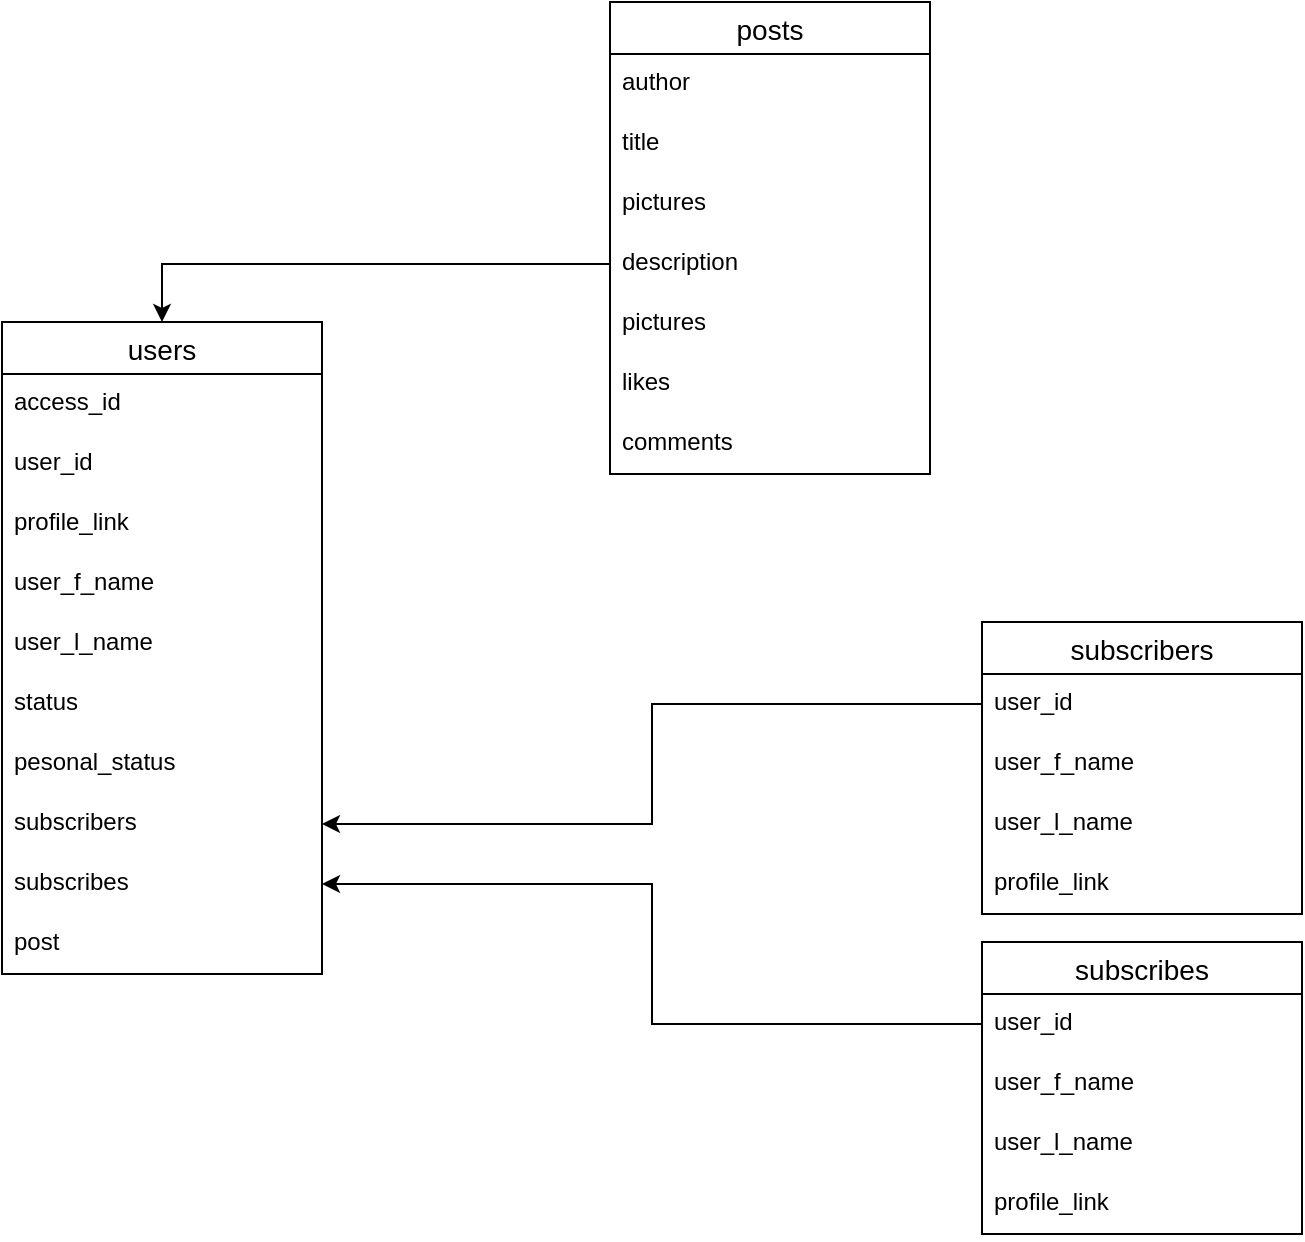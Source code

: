<mxfile version="20.1.1" type="github">
  <diagram id="mtD3_fo9CxhAtq568jYo" name="Page-1">
    <mxGraphModel dx="1422" dy="762" grid="1" gridSize="10" guides="1" tooltips="1" connect="1" arrows="1" fold="1" page="1" pageScale="1" pageWidth="827" pageHeight="1169" math="0" shadow="0">
      <root>
        <mxCell id="0" />
        <mxCell id="1" parent="0" />
        <mxCell id="0FbEJORKFNZ07Pgh-AJ2-14" value="users" style="swimlane;fontStyle=0;childLayout=stackLayout;horizontal=1;startSize=26;horizontalStack=0;resizeParent=1;resizeParentMax=0;resizeLast=0;collapsible=1;marginBottom=0;align=center;fontSize=14;strokeColor=default;" vertex="1" parent="1">
          <mxGeometry x="110" y="180" width="160" height="326" as="geometry" />
        </mxCell>
        <mxCell id="0FbEJORKFNZ07Pgh-AJ2-15" value="access_id" style="text;strokeColor=none;fillColor=none;spacingLeft=4;spacingRight=4;overflow=hidden;rotatable=0;points=[[0,0.5],[1,0.5]];portConstraint=eastwest;fontSize=12;" vertex="1" parent="0FbEJORKFNZ07Pgh-AJ2-14">
          <mxGeometry y="26" width="160" height="30" as="geometry" />
        </mxCell>
        <mxCell id="0FbEJORKFNZ07Pgh-AJ2-56" value="user_id" style="text;strokeColor=none;fillColor=none;spacingLeft=4;spacingRight=4;overflow=hidden;rotatable=0;points=[[0,0.5],[1,0.5]];portConstraint=eastwest;fontSize=12;" vertex="1" parent="0FbEJORKFNZ07Pgh-AJ2-14">
          <mxGeometry y="56" width="160" height="30" as="geometry" />
        </mxCell>
        <mxCell id="0FbEJORKFNZ07Pgh-AJ2-59" value="profile_link" style="text;strokeColor=none;fillColor=none;spacingLeft=4;spacingRight=4;overflow=hidden;rotatable=0;points=[[0,0.5],[1,0.5]];portConstraint=eastwest;fontSize=12;" vertex="1" parent="0FbEJORKFNZ07Pgh-AJ2-14">
          <mxGeometry y="86" width="160" height="30" as="geometry" />
        </mxCell>
        <mxCell id="0FbEJORKFNZ07Pgh-AJ2-16" value="user_f_name" style="text;strokeColor=none;fillColor=none;spacingLeft=4;spacingRight=4;overflow=hidden;rotatable=0;points=[[0,0.5],[1,0.5]];portConstraint=eastwest;fontSize=12;" vertex="1" parent="0FbEJORKFNZ07Pgh-AJ2-14">
          <mxGeometry y="116" width="160" height="30" as="geometry" />
        </mxCell>
        <mxCell id="0FbEJORKFNZ07Pgh-AJ2-17" value="user_l_name" style="text;strokeColor=none;fillColor=none;spacingLeft=4;spacingRight=4;overflow=hidden;rotatable=0;points=[[0,0.5],[1,0.5]];portConstraint=eastwest;fontSize=12;" vertex="1" parent="0FbEJORKFNZ07Pgh-AJ2-14">
          <mxGeometry y="146" width="160" height="30" as="geometry" />
        </mxCell>
        <mxCell id="0FbEJORKFNZ07Pgh-AJ2-21" value="status" style="text;strokeColor=none;fillColor=none;spacingLeft=4;spacingRight=4;overflow=hidden;rotatable=0;points=[[0,0.5],[1,0.5]];portConstraint=eastwest;fontSize=12;" vertex="1" parent="0FbEJORKFNZ07Pgh-AJ2-14">
          <mxGeometry y="176" width="160" height="30" as="geometry" />
        </mxCell>
        <mxCell id="0FbEJORKFNZ07Pgh-AJ2-22" value="pesonal_status" style="text;strokeColor=none;fillColor=none;spacingLeft=4;spacingRight=4;overflow=hidden;rotatable=0;points=[[0,0.5],[1,0.5]];portConstraint=eastwest;fontSize=12;" vertex="1" parent="0FbEJORKFNZ07Pgh-AJ2-14">
          <mxGeometry y="206" width="160" height="30" as="geometry" />
        </mxCell>
        <mxCell id="0FbEJORKFNZ07Pgh-AJ2-18" value="subscribers" style="text;strokeColor=none;fillColor=none;spacingLeft=4;spacingRight=4;overflow=hidden;rotatable=0;points=[[0,0.5],[1,0.5]];portConstraint=eastwest;fontSize=12;" vertex="1" parent="0FbEJORKFNZ07Pgh-AJ2-14">
          <mxGeometry y="236" width="160" height="30" as="geometry" />
        </mxCell>
        <mxCell id="0FbEJORKFNZ07Pgh-AJ2-19" value="subscribes" style="text;strokeColor=none;fillColor=none;spacingLeft=4;spacingRight=4;overflow=hidden;rotatable=0;points=[[0,0.5],[1,0.5]];portConstraint=eastwest;fontSize=12;" vertex="1" parent="0FbEJORKFNZ07Pgh-AJ2-14">
          <mxGeometry y="266" width="160" height="30" as="geometry" />
        </mxCell>
        <mxCell id="0FbEJORKFNZ07Pgh-AJ2-20" value="post" style="text;strokeColor=none;fillColor=none;spacingLeft=4;spacingRight=4;overflow=hidden;rotatable=0;points=[[0,0.5],[1,0.5]];portConstraint=eastwest;fontSize=12;" vertex="1" parent="0FbEJORKFNZ07Pgh-AJ2-14">
          <mxGeometry y="296" width="160" height="30" as="geometry" />
        </mxCell>
        <mxCell id="0FbEJORKFNZ07Pgh-AJ2-25" value="posts" style="swimlane;fontStyle=0;childLayout=stackLayout;horizontal=1;startSize=26;horizontalStack=0;resizeParent=1;resizeParentMax=0;resizeLast=0;collapsible=1;marginBottom=0;align=center;fontSize=14;strokeColor=default;" vertex="1" parent="1">
          <mxGeometry x="414" y="20" width="160" height="236" as="geometry" />
        </mxCell>
        <mxCell id="0FbEJORKFNZ07Pgh-AJ2-29" value="author" style="text;strokeColor=none;fillColor=none;spacingLeft=4;spacingRight=4;overflow=hidden;rotatable=0;points=[[0,0.5],[1,0.5]];portConstraint=eastwest;fontSize=12;" vertex="1" parent="0FbEJORKFNZ07Pgh-AJ2-25">
          <mxGeometry y="26" width="160" height="30" as="geometry" />
        </mxCell>
        <mxCell id="0FbEJORKFNZ07Pgh-AJ2-26" value="title" style="text;strokeColor=none;fillColor=none;spacingLeft=4;spacingRight=4;overflow=hidden;rotatable=0;points=[[0,0.5],[1,0.5]];portConstraint=eastwest;fontSize=12;" vertex="1" parent="0FbEJORKFNZ07Pgh-AJ2-25">
          <mxGeometry y="56" width="160" height="30" as="geometry" />
        </mxCell>
        <mxCell id="0FbEJORKFNZ07Pgh-AJ2-28" value="pictures" style="text;strokeColor=none;fillColor=none;spacingLeft=4;spacingRight=4;overflow=hidden;rotatable=0;points=[[0,0.5],[1,0.5]];portConstraint=eastwest;fontSize=12;" vertex="1" parent="0FbEJORKFNZ07Pgh-AJ2-25">
          <mxGeometry y="86" width="160" height="30" as="geometry" />
        </mxCell>
        <mxCell id="0FbEJORKFNZ07Pgh-AJ2-27" value="description" style="text;strokeColor=none;fillColor=none;spacingLeft=4;spacingRight=4;overflow=hidden;rotatable=0;points=[[0,0.5],[1,0.5]];portConstraint=eastwest;fontSize=12;" vertex="1" parent="0FbEJORKFNZ07Pgh-AJ2-25">
          <mxGeometry y="116" width="160" height="30" as="geometry" />
        </mxCell>
        <mxCell id="0FbEJORKFNZ07Pgh-AJ2-30" value="pictures" style="text;strokeColor=none;fillColor=none;spacingLeft=4;spacingRight=4;overflow=hidden;rotatable=0;points=[[0,0.5],[1,0.5]];portConstraint=eastwest;fontSize=12;" vertex="1" parent="0FbEJORKFNZ07Pgh-AJ2-25">
          <mxGeometry y="146" width="160" height="30" as="geometry" />
        </mxCell>
        <mxCell id="0FbEJORKFNZ07Pgh-AJ2-31" value="likes" style="text;strokeColor=none;fillColor=none;spacingLeft=4;spacingRight=4;overflow=hidden;rotatable=0;points=[[0,0.5],[1,0.5]];portConstraint=eastwest;fontSize=12;" vertex="1" parent="0FbEJORKFNZ07Pgh-AJ2-25">
          <mxGeometry y="176" width="160" height="30" as="geometry" />
        </mxCell>
        <mxCell id="0FbEJORKFNZ07Pgh-AJ2-32" value="comments" style="text;strokeColor=none;fillColor=none;spacingLeft=4;spacingRight=4;overflow=hidden;rotatable=0;points=[[0,0.5],[1,0.5]];portConstraint=eastwest;fontSize=12;" vertex="1" parent="0FbEJORKFNZ07Pgh-AJ2-25">
          <mxGeometry y="206" width="160" height="30" as="geometry" />
        </mxCell>
        <mxCell id="0FbEJORKFNZ07Pgh-AJ2-35" value="subscribes" style="swimlane;fontStyle=0;childLayout=stackLayout;horizontal=1;startSize=26;horizontalStack=0;resizeParent=1;resizeParentMax=0;resizeLast=0;collapsible=1;marginBottom=0;align=center;fontSize=14;strokeColor=default;" vertex="1" parent="1">
          <mxGeometry x="600" y="490" width="160" height="146" as="geometry" />
        </mxCell>
        <mxCell id="0FbEJORKFNZ07Pgh-AJ2-36" value="user_id" style="text;strokeColor=none;fillColor=none;spacingLeft=4;spacingRight=4;overflow=hidden;rotatable=0;points=[[0,0.5],[1,0.5]];portConstraint=eastwest;fontSize=12;" vertex="1" parent="0FbEJORKFNZ07Pgh-AJ2-35">
          <mxGeometry y="26" width="160" height="30" as="geometry" />
        </mxCell>
        <mxCell id="0FbEJORKFNZ07Pgh-AJ2-40" value="user_f_name" style="text;strokeColor=none;fillColor=none;spacingLeft=4;spacingRight=4;overflow=hidden;rotatable=0;points=[[0,0.5],[1,0.5]];portConstraint=eastwest;fontSize=12;" vertex="1" parent="0FbEJORKFNZ07Pgh-AJ2-35">
          <mxGeometry y="56" width="160" height="30" as="geometry" />
        </mxCell>
        <mxCell id="0FbEJORKFNZ07Pgh-AJ2-41" value="user_l_name" style="text;strokeColor=none;fillColor=none;spacingLeft=4;spacingRight=4;overflow=hidden;rotatable=0;points=[[0,0.5],[1,0.5]];portConstraint=eastwest;fontSize=12;" vertex="1" parent="0FbEJORKFNZ07Pgh-AJ2-35">
          <mxGeometry y="86" width="160" height="30" as="geometry" />
        </mxCell>
        <mxCell id="0FbEJORKFNZ07Pgh-AJ2-57" value="profile_link" style="text;strokeColor=none;fillColor=none;spacingLeft=4;spacingRight=4;overflow=hidden;rotatable=0;points=[[0,0.5],[1,0.5]];portConstraint=eastwest;fontSize=12;" vertex="1" parent="0FbEJORKFNZ07Pgh-AJ2-35">
          <mxGeometry y="116" width="160" height="30" as="geometry" />
        </mxCell>
        <mxCell id="0FbEJORKFNZ07Pgh-AJ2-44" style="edgeStyle=orthogonalEdgeStyle;rounded=0;orthogonalLoop=1;jettySize=auto;html=1;exitX=0;exitY=0.5;exitDx=0;exitDy=0;entryX=0.5;entryY=0;entryDx=0;entryDy=0;" edge="1" parent="1" source="0FbEJORKFNZ07Pgh-AJ2-27" target="0FbEJORKFNZ07Pgh-AJ2-14">
          <mxGeometry relative="1" as="geometry" />
        </mxCell>
        <mxCell id="0FbEJORKFNZ07Pgh-AJ2-60" style="edgeStyle=orthogonalEdgeStyle;rounded=0;orthogonalLoop=1;jettySize=auto;html=1;exitX=0;exitY=0.5;exitDx=0;exitDy=0;entryX=1;entryY=0.5;entryDx=0;entryDy=0;" edge="1" parent="1" source="0FbEJORKFNZ07Pgh-AJ2-36" target="0FbEJORKFNZ07Pgh-AJ2-19">
          <mxGeometry relative="1" as="geometry" />
        </mxCell>
        <mxCell id="0FbEJORKFNZ07Pgh-AJ2-61" value="subscribers" style="swimlane;fontStyle=0;childLayout=stackLayout;horizontal=1;startSize=26;horizontalStack=0;resizeParent=1;resizeParentMax=0;resizeLast=0;collapsible=1;marginBottom=0;align=center;fontSize=14;strokeColor=default;" vertex="1" parent="1">
          <mxGeometry x="600" y="330" width="160" height="146" as="geometry" />
        </mxCell>
        <mxCell id="0FbEJORKFNZ07Pgh-AJ2-62" value="user_id" style="text;strokeColor=none;fillColor=none;spacingLeft=4;spacingRight=4;overflow=hidden;rotatable=0;points=[[0,0.5],[1,0.5]];portConstraint=eastwest;fontSize=12;" vertex="1" parent="0FbEJORKFNZ07Pgh-AJ2-61">
          <mxGeometry y="26" width="160" height="30" as="geometry" />
        </mxCell>
        <mxCell id="0FbEJORKFNZ07Pgh-AJ2-63" value="user_f_name" style="text;strokeColor=none;fillColor=none;spacingLeft=4;spacingRight=4;overflow=hidden;rotatable=0;points=[[0,0.5],[1,0.5]];portConstraint=eastwest;fontSize=12;" vertex="1" parent="0FbEJORKFNZ07Pgh-AJ2-61">
          <mxGeometry y="56" width="160" height="30" as="geometry" />
        </mxCell>
        <mxCell id="0FbEJORKFNZ07Pgh-AJ2-64" value="user_l_name" style="text;strokeColor=none;fillColor=none;spacingLeft=4;spacingRight=4;overflow=hidden;rotatable=0;points=[[0,0.5],[1,0.5]];portConstraint=eastwest;fontSize=12;" vertex="1" parent="0FbEJORKFNZ07Pgh-AJ2-61">
          <mxGeometry y="86" width="160" height="30" as="geometry" />
        </mxCell>
        <mxCell id="0FbEJORKFNZ07Pgh-AJ2-65" value="profile_link" style="text;strokeColor=none;fillColor=none;spacingLeft=4;spacingRight=4;overflow=hidden;rotatable=0;points=[[0,0.5],[1,0.5]];portConstraint=eastwest;fontSize=12;" vertex="1" parent="0FbEJORKFNZ07Pgh-AJ2-61">
          <mxGeometry y="116" width="160" height="30" as="geometry" />
        </mxCell>
        <mxCell id="0FbEJORKFNZ07Pgh-AJ2-66" style="edgeStyle=orthogonalEdgeStyle;rounded=0;orthogonalLoop=1;jettySize=auto;html=1;exitX=0;exitY=0.5;exitDx=0;exitDy=0;" edge="1" parent="1" source="0FbEJORKFNZ07Pgh-AJ2-62" target="0FbEJORKFNZ07Pgh-AJ2-18">
          <mxGeometry relative="1" as="geometry" />
        </mxCell>
      </root>
    </mxGraphModel>
  </diagram>
</mxfile>
